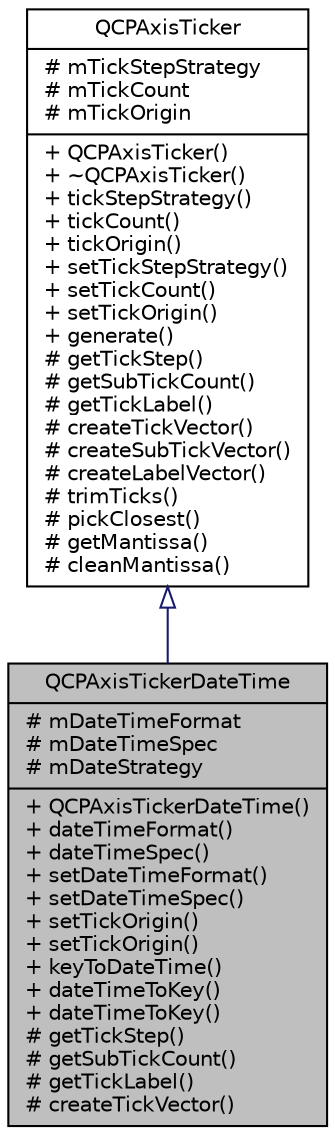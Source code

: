 digraph "QCPAxisTickerDateTime"
{
  edge [fontname="Helvetica",fontsize="10",labelfontname="Helvetica",labelfontsize="10"];
  node [fontname="Helvetica",fontsize="10",shape=record];
  Node215 [label="{QCPAxisTickerDateTime\n|# mDateTimeFormat\l# mDateTimeSpec\l# mDateStrategy\l|+ QCPAxisTickerDateTime()\l+ dateTimeFormat()\l+ dateTimeSpec()\l+ setDateTimeFormat()\l+ setDateTimeSpec()\l+ setTickOrigin()\l+ setTickOrigin()\l+ keyToDateTime()\l+ dateTimeToKey()\l+ dateTimeToKey()\l# getTickStep()\l# getSubTickCount()\l# getTickLabel()\l# createTickVector()\l}",height=0.2,width=0.4,color="black", fillcolor="grey75", style="filled", fontcolor="black"];
  Node216 -> Node215 [dir="back",color="midnightblue",fontsize="10",style="solid",arrowtail="onormal",fontname="Helvetica"];
  Node216 [label="{QCPAxisTicker\n|# mTickStepStrategy\l# mTickCount\l# mTickOrigin\l|+ QCPAxisTicker()\l+ ~QCPAxisTicker()\l+ tickStepStrategy()\l+ tickCount()\l+ tickOrigin()\l+ setTickStepStrategy()\l+ setTickCount()\l+ setTickOrigin()\l+ generate()\l# getTickStep()\l# getSubTickCount()\l# getTickLabel()\l# createTickVector()\l# createSubTickVector()\l# createLabelVector()\l# trimTicks()\l# pickClosest()\l# getMantissa()\l# cleanMantissa()\l}",height=0.2,width=0.4,color="black", fillcolor="white", style="filled",URL="$classQCPAxisTicker.html",tooltip="The base class tick generator used by QCPAxis to create tick positions and tick labels. "];
}
